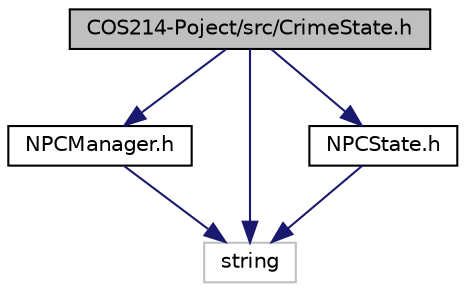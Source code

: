 digraph "COS214-Poject/src/CrimeState.h"
{
 // LATEX_PDF_SIZE
  edge [fontname="Helvetica",fontsize="10",labelfontname="Helvetica",labelfontsize="10"];
  node [fontname="Helvetica",fontsize="10",shape=record];
  Node1 [label="COS214-Poject/src/CrimeState.h",height=0.2,width=0.4,color="black", fillcolor="grey75", style="filled", fontcolor="black",tooltip="Declaration of the CrimeState class, representing a state of crime among NPCs."];
  Node1 -> Node2 [color="midnightblue",fontsize="10",style="solid"];
  Node2 [label="NPCManager.h",height=0.2,width=0.4,color="black", fillcolor="white", style="filled",URL="$NPCManager_8h.html",tooltip=" "];
  Node2 -> Node3 [color="midnightblue",fontsize="10",style="solid"];
  Node3 [label="string",height=0.2,width=0.4,color="grey75", fillcolor="white", style="filled",tooltip=" "];
  Node1 -> Node4 [color="midnightblue",fontsize="10",style="solid"];
  Node4 [label="NPCState.h",height=0.2,width=0.4,color="black", fillcolor="white", style="filled",URL="$NPCState_8h.html",tooltip=" "];
  Node4 -> Node3 [color="midnightblue",fontsize="10",style="solid"];
  Node1 -> Node3 [color="midnightblue",fontsize="10",style="solid"];
}
